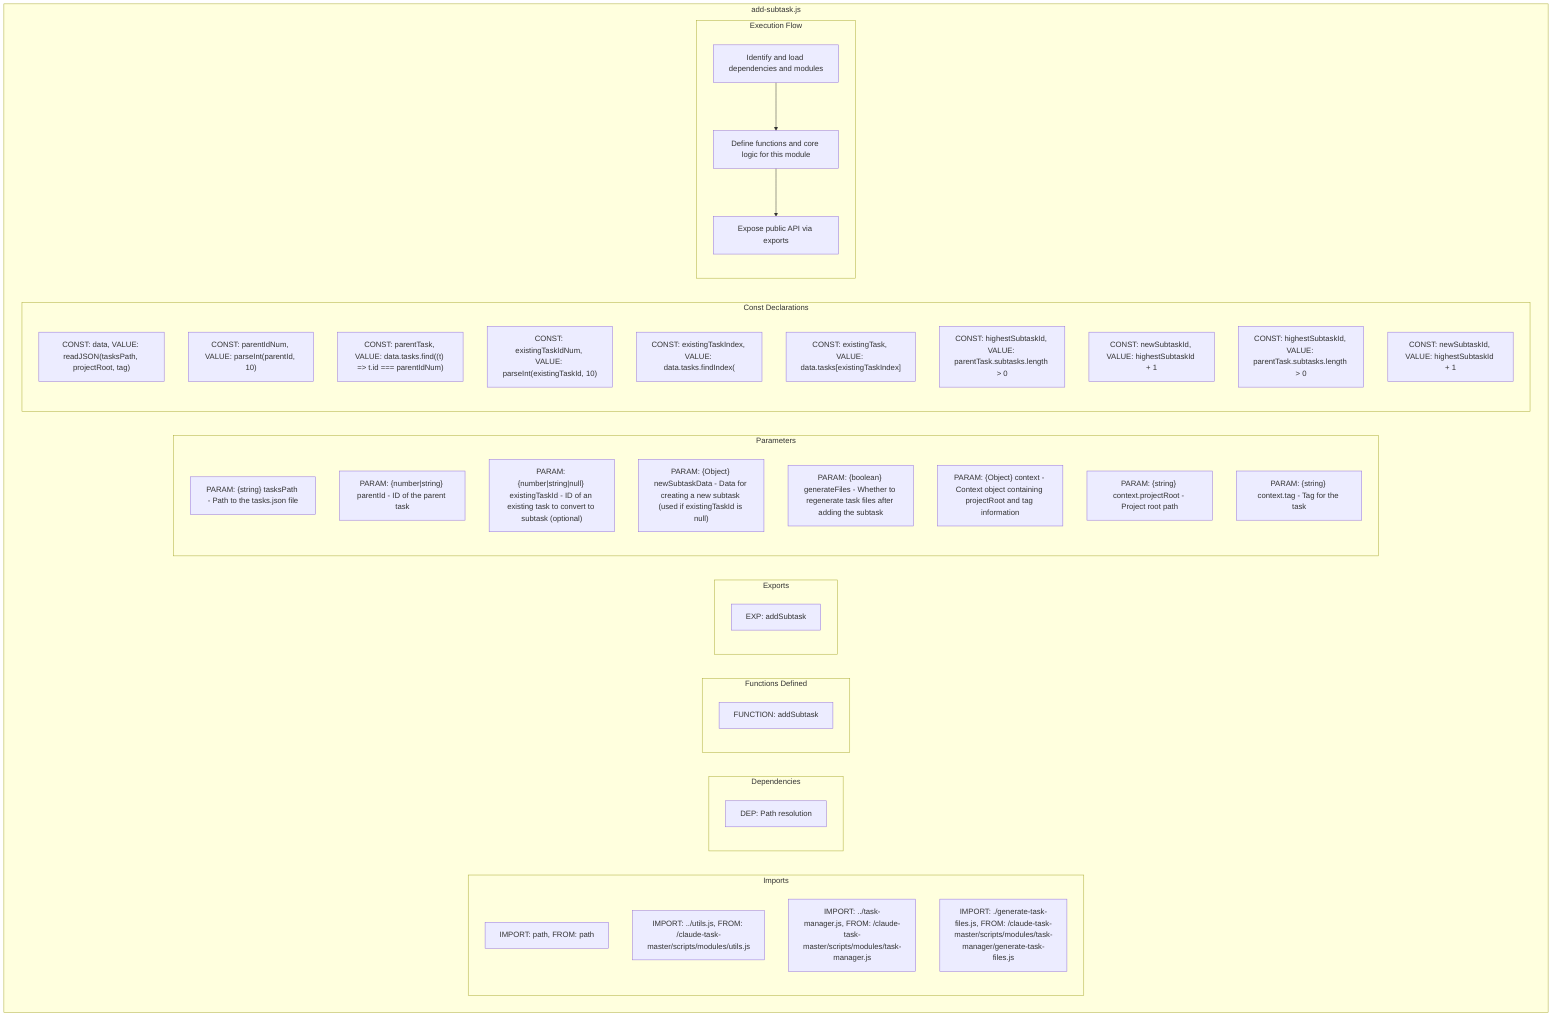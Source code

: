 flowchart TB
    subgraph Imports["Imports"]
        I1["IMPORT: path, FROM: path"]
        I2["IMPORT: ../utils.js, FROM: /claude-task-master/scripts/modules/utils.js"]
        I3["IMPORT: ../task-manager.js, FROM: /claude-task-master/scripts/modules/task-manager.js"]
        I4["IMPORT: ./generate-task-files.js, FROM: /claude-task-master/scripts/modules/task-manager/generate-task-files.js"]
    end
    subgraph Dependencies["Dependencies"]
        D1["DEP: Path resolution"]
    end
    subgraph FunctionsDefined["Functions Defined"]
        FU1["FUNCTION: addSubtask"]
    end
    subgraph Exports["Exports"]
        E1["EXP: addSubtask"]
    end
    subgraph Parameters["Parameters"]
        P1["PARAM: {string} tasksPath - Path to the tasks.json file"]
        P2["PARAM: {number|string} parentId - ID of the parent task"]
        P3["PARAM: {number|string|null} existingTaskId - ID of an existing task to convert to subtask (optional)"]
        P4["PARAM: {Object} newSubtaskData - Data for creating a new subtask (used if existingTaskId is null)"]
        P5["PARAM: {boolean} generateFiles - Whether to regenerate task files after adding the subtask"]
        P6["PARAM: {Object} context - Context object containing projectRoot and tag information"]
        P7["PARAM: {string} context.projectRoot - Project root path"]
        P8["PARAM: {string} context.tag - Tag for the task"]
    end
    subgraph Constants["Const Declarations"]
        C1["CONST: data, VALUE: readJSON(tasksPath, projectRoot, tag)"]
        C2["CONST: parentIdNum, VALUE: parseInt(parentId, 10)"]
        C3["CONST: parentTask, VALUE: data.tasks.find((t) => t.id === parentIdNum)"]
        C4["CONST: existingTaskIdNum, VALUE: parseInt(existingTaskId, 10)"]
        C5["CONST: existingTaskIndex, VALUE: data.tasks.findIndex("]
        C6["CONST: existingTask, VALUE: data.tasks[existingTaskIndex]"]
        C7["CONST: highestSubtaskId, VALUE: parentTask.subtasks.length > 0"]
        C8["CONST: newSubtaskId, VALUE: highestSubtaskId + 1"]
        C9["CONST: highestSubtaskId, VALUE: parentTask.subtasks.length > 0"]
        C10["CONST: newSubtaskId, VALUE: highestSubtaskId + 1"]
    end
    subgraph ExecutionFlow["Execution Flow"]
        FL1["Identify and load dependencies and modules"]
        FL2["Define functions and core logic for this module"]
        FL3["Expose public API via exports"]
    end
    subgraph FileName["add-subtask.js"]
        Imports
        Dependencies
        FunctionsDefined
        Exports
        Parameters
        Constants
        ExecutionFlow
    end
    FL1 --> FL2
    FL2 --> FL3